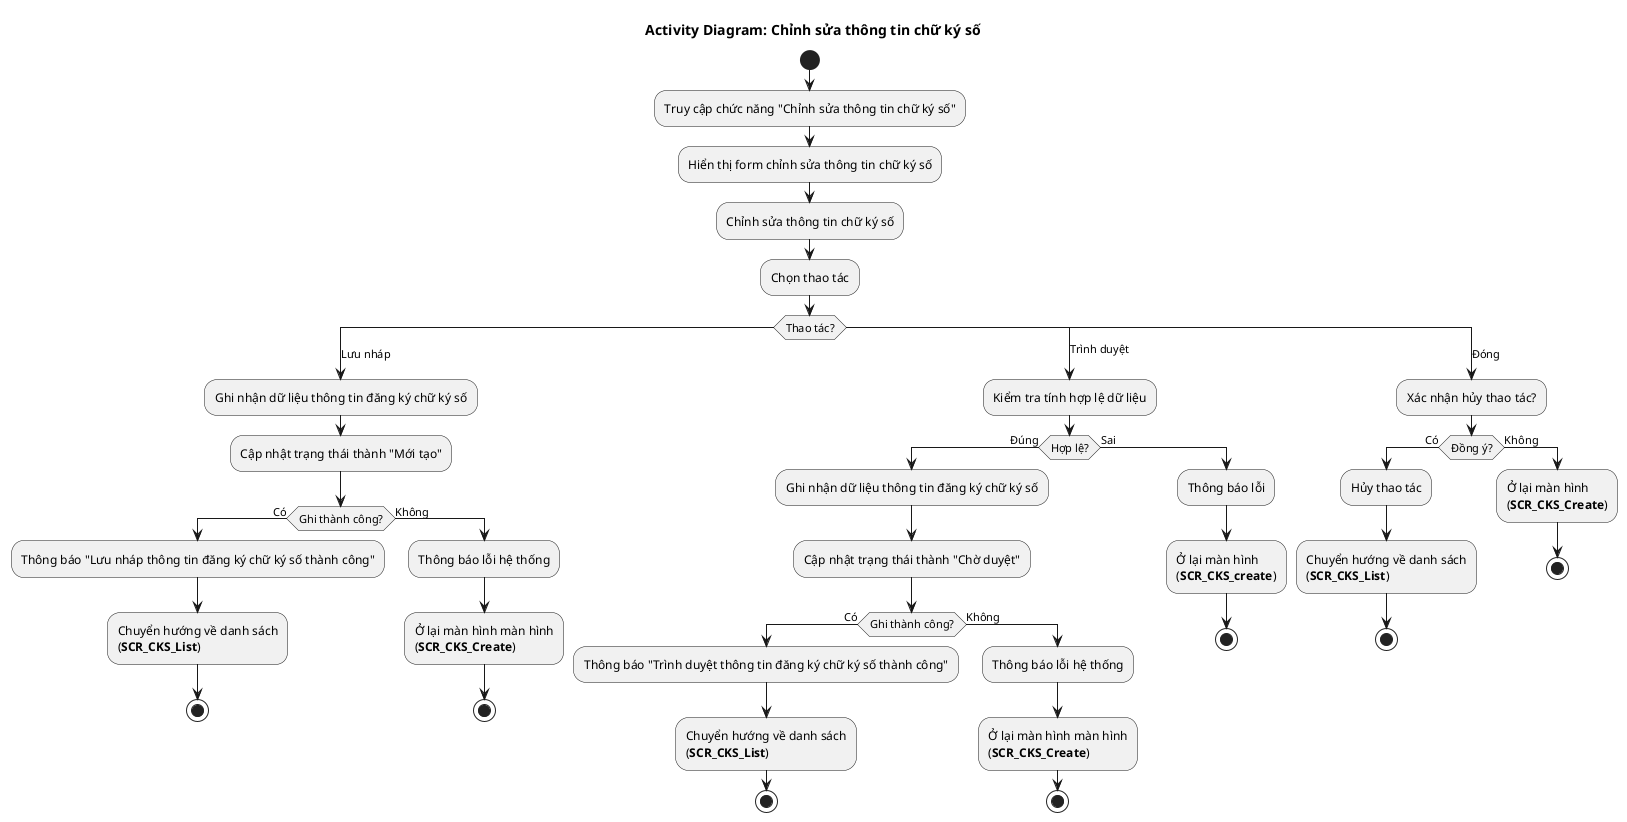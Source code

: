 @startuml AD_Sign_Update
!pragma layout smetana
title Activity Diagram: Chỉnh sửa thông tin chữ ký số
start
:Truy cập chức năng "Chỉnh sửa thông tin chữ ký số";
:Hiển thị form chỉnh sửa thông tin chữ ký số;
:Chỉnh sửa thông tin chữ ký số;
  :Chọn thao tác;
  switch (Thao tác?)
    case (Lưu nháp)
      :Ghi nhận dữ liệu thông tin đăng ký chữ ký số;
      :Cập nhật trạng thái thành "Mới tạo";
      if (Ghi thành công?) then (Có)
        :Thông báo "Lưu nháp thông tin đăng ký chữ ký số thành công";
        :Chuyển hướng về danh sách\n(**SCR_CKS_List**);
        stop
      else (Không)
        :Thông báo lỗi hệ thống;
        :Ở lại màn hình màn hình\n(**SCR_CKS_Create**);
        stop
      endif
    case (Trình duyệt)
      :Kiểm tra tính hợp lệ dữ liệu;
      if (Hợp lệ?) then (Đúng)
        :Ghi nhận dữ liệu thông tin đăng ký chữ ký số;
        :Cập nhật trạng thái thành "Chờ duyệt";
          if (Ghi thành công?) then (Có)
            :Thông báo "Trình duyệt thông tin đăng ký chữ ký số thành công";
            :Chuyển hướng về danh sách\n(**SCR_CKS_List**);
            stop
          else (Không)
            :Thông báo lỗi hệ thống;
            :Ở lại màn hình màn hình\n(**SCR_CKS_Create**);
            stop
          endif
      else (Sai)
        :Thông báo lỗi;
        :Ở lại màn hình\n(**SCR_CKS_create**);
        stop
      endif
    case (Đóng)
      :Xác nhận hủy thao tác?;
      if (Đồng ý?) then (Có)
        :Hủy thao tác;
        :Chuyển hướng về danh sách\n(**SCR_CKS_List**);
        stop
      else (Không)
        :Ở lại màn hình\n(**SCR_CKS_Create**);
        stop
      endif
  endswitch
@enduml

